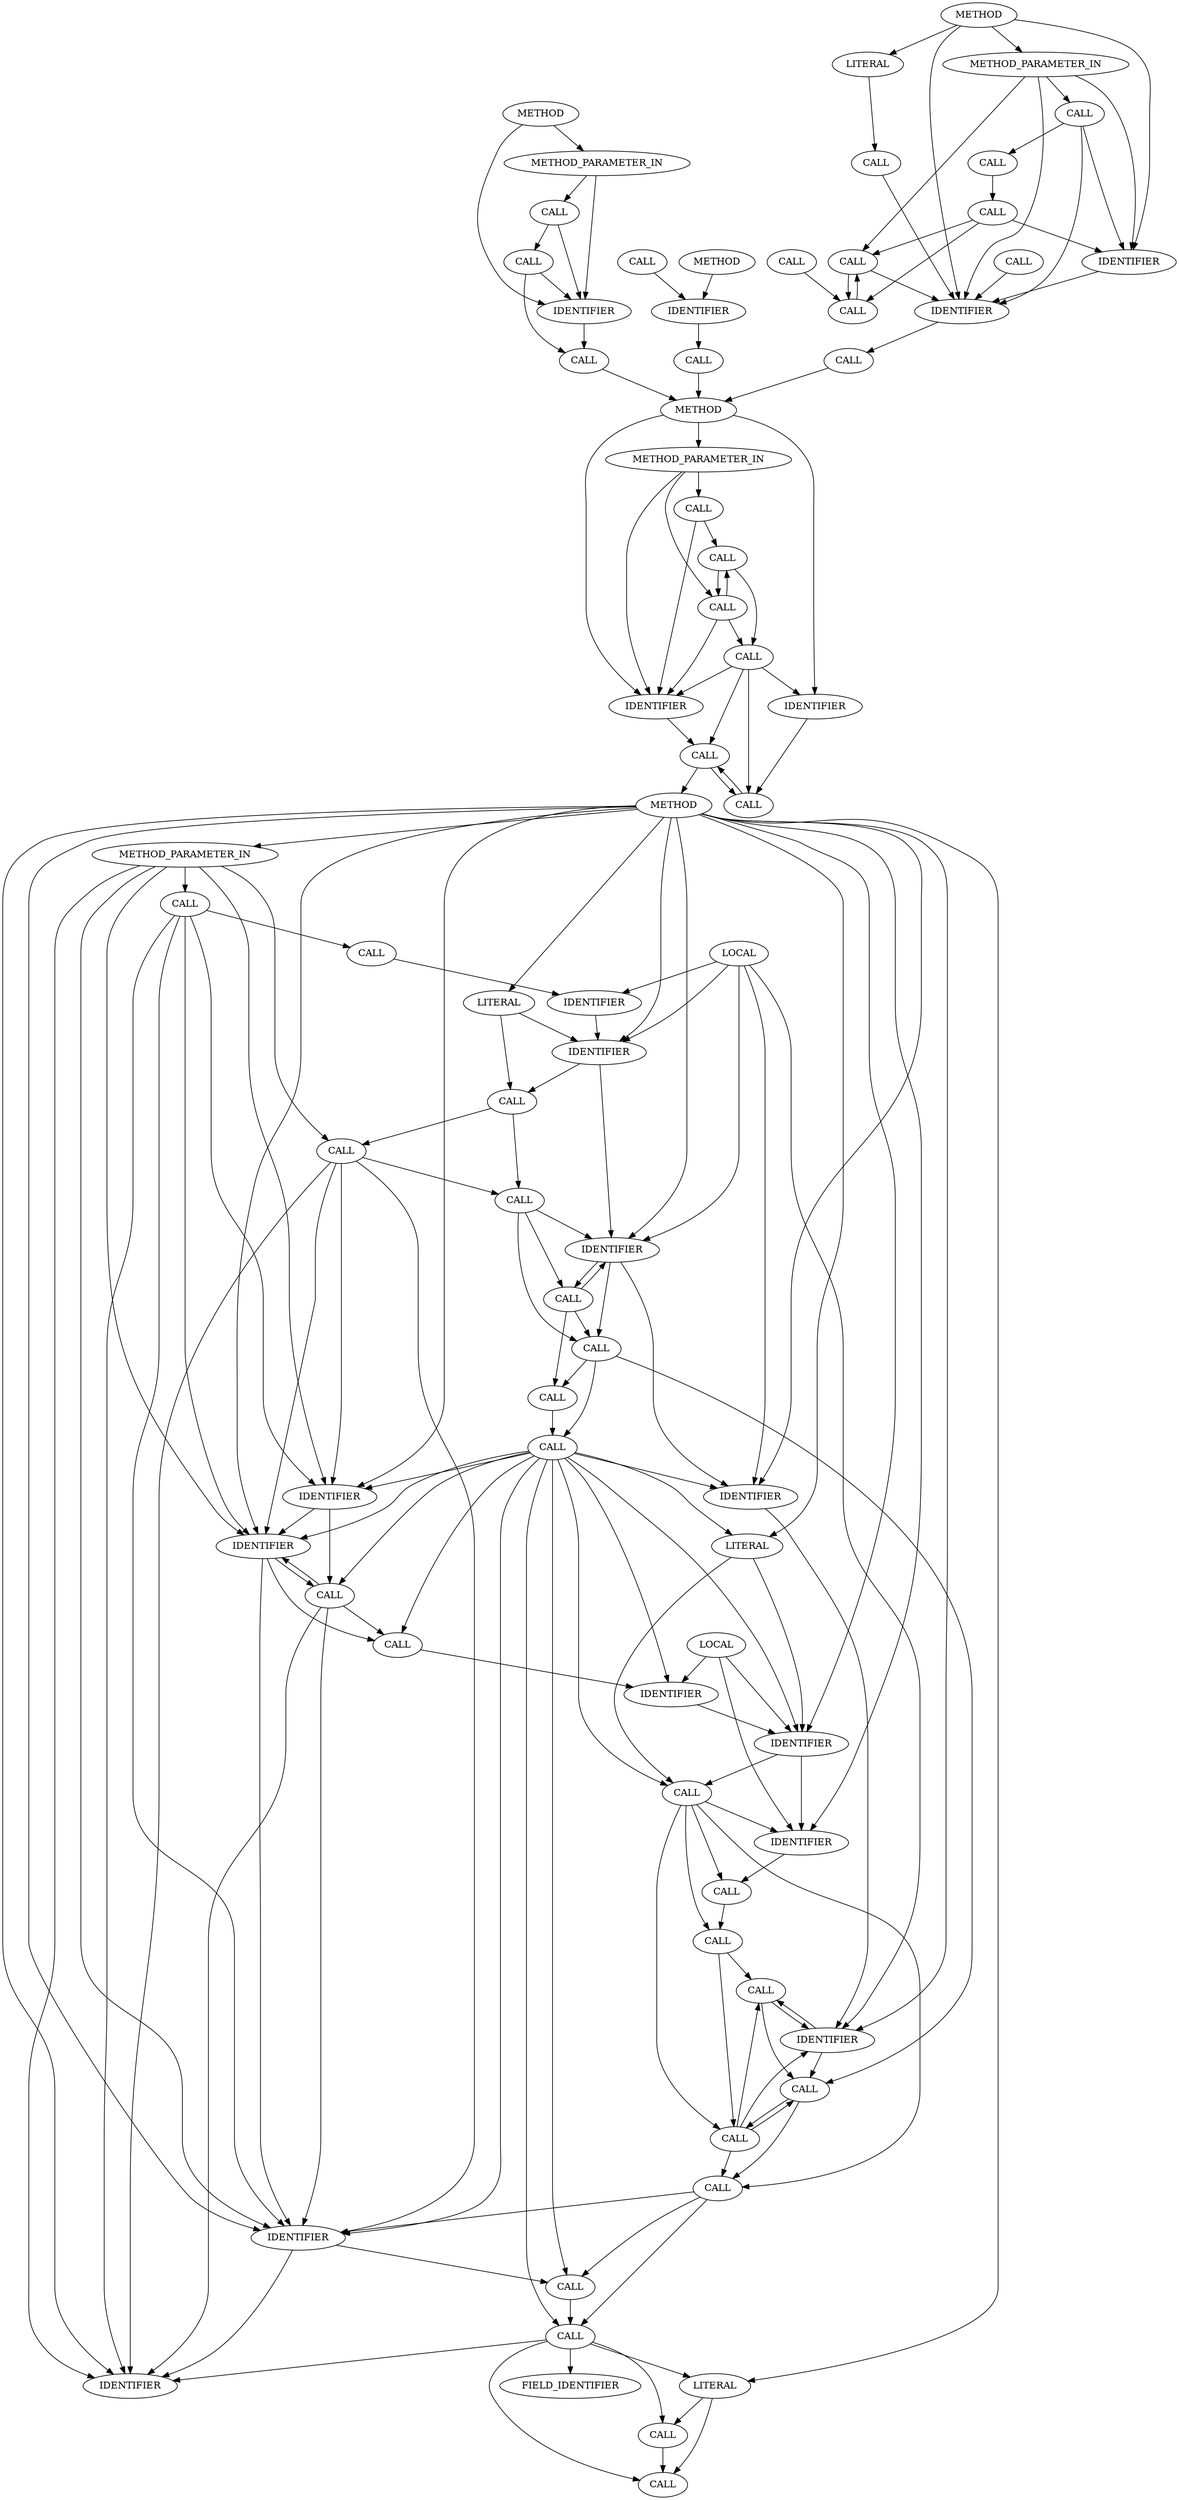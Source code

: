 strict digraph "" {
	node [label="\N"];
	1449	[AST_PARENT_FULL_NAME="file_code_old-0844370f-tls_strp_read_sock-531.c:<global>",
		AST_PARENT_TYPE=TYPE_DECL,
		CODE="static int tls_strp_read_sock(struct tls_strparser *strp)
{
	int sz, inq;

	inq = tcp_inq(strp->sk);
	if (inq < 1)
		return 0;

	\
if (unlikely(strp->copy_mode))
		return tls_strp_read_copyin(strp);

	if (inq < strp->stm.full_len)
		return tls_strp_read_copy(\
strp, true);

	if (!strp->stm.full_len) {
		tls_strp_load_anchor_with_queue(strp, inq);

		sz = tls_rx_msg_size(strp, strp->anchor);
		\
if (sz < 0) {
			tls_strp_abort_strp(strp, sz);
			return sz;
		}

		strp->stm.full_len = sz;

		if (!strp->stm.full_len || inq < \
strp->stm.full_len)
			return tls_strp_read_copy(strp, true);
	}

	if (!tls_strp_check_queue_ok(strp))
		return tls_strp_read_copy(\
strp, false);

	strp->msg_ready = 1;
	tls_rx_msg_ready(strp);

	return 0;
}",
		COLUMN_NUMBER=1,
		COLUMN_NUMBER_END=1,
		FILENAME="file_code_old-0844370f-tls_strp_read_sock-531.c",
		FULL_NAME=tls_strp_read_sock,
		IS_EXTERNAL=false,
		LINE_NUMBER=499,
		LINE_NUMBER_END=535,
		NAME=tls_strp_read_sock,
		ORDER=19,
		SIGNATURE="int tls_strp_read_sock (tls_strparser*)",
		id=1449,
		label=METHOD,
		location=499,
		type=METHOD];
	1450	[CODE="struct tls_strparser *strp",
		COLUMN_NUMBER=31,
		EVALUATION_STRATEGY=BY_VALUE,
		INDEX=1,
		IS_VARIADIC=false,
		LINE_NUMBER=499,
		NAME=strp,
		ORDER=1,
		TYPE_FULL_NAME="tls_strparser*",
		id=1450,
		label=METHOD_PARAMETER_IN,
		location=499,
		type=PARAM];
	1449 -> 1450	[front=1449,
		rear=1450,
		type=REACHING_DEF];
	1462	[ARGUMENT_INDEX=1,
		CODE=inq,
		COLUMN_NUMBER=6,
		LINE_NUMBER=504,
		NAME=inq,
		ORDER=1,
		TYPE_FULL_NAME=int,
		id=1462,
		label=IDENTIFIER,
		location=504,
		type=IDENTIFIER];
	1449 -> 1462	[front=1449,
		rear=1462,
		type=REACHING_DEF];
	1463	[ARGUMENT_INDEX=2,
		CODE=1,
		COLUMN_NUMBER=12,
		LINE_NUMBER=504,
		ORDER=2,
		TYPE_FULL_NAME=int,
		id=1463,
		label=LITERAL,
		location=504,
		type=LITERAL];
	1449 -> 1463	[front=1449,
		rear=1463,
		type=REACHING_DEF];
	1478	[ARGUMENT_INDEX=1,
		CODE=inq,
		COLUMN_NUMBER=6,
		LINE_NUMBER=510,
		NAME=inq,
		ORDER=1,
		TYPE_FULL_NAME=int,
		id=1478,
		label=IDENTIFIER,
		location=510,
		type=IDENTIFIER];
	1449 -> 1478	[front=1449,
		rear=1478,
		type=REACHING_DEF];
	1498	[ARGUMENT_INDEX=1,
		CODE=strp,
		COLUMN_NUMBER=35,
		LINE_NUMBER=514,
		NAME=strp,
		ORDER=1,
		TYPE_FULL_NAME="tls_strparser*",
		id=1498,
		label=IDENTIFIER,
		location=514,
		type=IDENTIFIER];
	1449 -> 1498	[front=1449,
		rear=1498,
		type=REACHING_DEF];
	1499	[ARGUMENT_INDEX=2,
		CODE=inq,
		COLUMN_NUMBER=41,
		LINE_NUMBER=514,
		NAME=inq,
		ORDER=2,
		TYPE_FULL_NAME=int,
		id=1499,
		label=IDENTIFIER,
		location=514,
		type=IDENTIFIER];
	1449 -> 1499	[front=1449,
		rear=1499,
		type=REACHING_DEF];
	1503	[ARGUMENT_INDEX=1,
		CODE=strp,
		COLUMN_NUMBER=24,
		LINE_NUMBER=516,
		NAME=strp,
		ORDER=1,
		TYPE_FULL_NAME="tls_strparser*",
		id=1503,
		label=IDENTIFIER,
		location=516,
		type=IDENTIFIER];
	1449 -> 1503	[front=1449,
		rear=1503,
		type=REACHING_DEF];
	1509	[ARGUMENT_INDEX=1,
		CODE=sz,
		COLUMN_NUMBER=7,
		LINE_NUMBER=517,
		NAME=sz,
		ORDER=1,
		TYPE_FULL_NAME=int,
		id=1509,
		label=IDENTIFIER,
		location=517,
		type=IDENTIFIER];
	1449 -> 1509	[front=1449,
		rear=1509,
		type=REACHING_DEF];
	1510	[ARGUMENT_INDEX=2,
		CODE=0,
		COLUMN_NUMBER=12,
		LINE_NUMBER=517,
		ORDER=2,
		TYPE_FULL_NAME=int,
		id=1510,
		label=LITERAL,
		location=517,
		type=LITERAL];
	1449 -> 1510	[front=1449,
		rear=1510,
		type=REACHING_DEF];
	1523	[ARGUMENT_INDEX=2,
		CODE=sz,
		COLUMN_NUMBER=24,
		LINE_NUMBER=522,
		NAME=sz,
		ORDER=2,
		TYPE_FULL_NAME=int,
		id=1523,
		label=IDENTIFIER,
		location=522,
		type=IDENTIFIER];
	1449 -> 1523	[front=1449,
		rear=1523,
		type=REACHING_DEF];
	1533	[ARGUMENT_INDEX=1,
		CODE=inq,
		COLUMN_NUMBER=30,
		LINE_NUMBER=524,
		NAME=inq,
		ORDER=1,
		TYPE_FULL_NAME=int,
		id=1533,
		label=IDENTIFIER,
		location=524,
		type=IDENTIFIER];
	1449 -> 1533	[front=1449,
		rear=1533,
		type=REACHING_DEF];
	1547	[ARGUMENT_INDEX=1,
		CODE=strp,
		COLUMN_NUMBER=31,
		LINE_NUMBER=528,
		NAME=strp,
		ORDER=1,
		TYPE_FULL_NAME="tls_strparser*",
		id=1547,
		label=IDENTIFIER,
		location=528,
		type=IDENTIFIER];
	1449 -> 1547	[front=1449,
		rear=1547,
		type=REACHING_DEF];
	1557	[ARGUMENT_INDEX=2,
		CODE=1,
		COLUMN_NUMBER=20,
		LINE_NUMBER=531,
		ORDER=2,
		TYPE_FULL_NAME=int,
		id=1557,
		label=LITERAL,
		location=531,
		type=LITERAL];
	1449 -> 1557	[front=1449,
		rear=1557,
		type=REACHING_DEF];
	1555	[ARGUMENT_INDEX=1,
		CODE=strp,
		COLUMN_NUMBER=2,
		LINE_NUMBER=531,
		NAME=strp,
		ORDER=1,
		TYPE_FULL_NAME="tls_strparser*",
		id=1555,
		label=IDENTIFIER,
		location=531,
		type=IDENTIFIER];
	1449 -> 1555	[front=1449,
		rear=1555,
		type=REACHING_DEF];
	1450 -> 1498	[front=1450,
		rear=1498,
		type=REF];
	1450 -> 1503	[front=1450,
		rear=1503,
		type=REF];
	1450 -> 1547	[front=1450,
		rear=1547,
		type=REF];
	1457	[ARGUMENT_INDEX=1,
		CODE="strp->sk",
		COLUMN_NUMBER=16,
		DISPATCH_TYPE=STATIC_DISPATCH,
		LINE_NUMBER=503,
		METHOD_FULL_NAME="<operator>.indirectFieldAccess",
		NAME="<operator>.indirectFieldAccess",
		ORDER=1,
		TYPE_FULL_NAME="<empty>",
		id=1457,
		label=CALL,
		location=503,
		type=OPERATOR];
	1450 -> 1457	[front=1450,
		rear=1457,
		type=REACHING_DEF,
		variable=strp];
	1469	[ARGUMENT_INDEX=1,
		CODE="strp->copy_mode",
		COLUMN_NUMBER=15,
		DISPATCH_TYPE=STATIC_DISPATCH,
		LINE_NUMBER=507,
		METHOD_FULL_NAME="<operator>.indirectFieldAccess",
		NAME="<operator>.indirectFieldAccess",
		ORDER=1,
		TYPE_FULL_NAME="<empty>",
		id=1469,
		label=CALL,
		location=507,
		type=OPERATOR];
	1450 -> 1469	[front=1450,
		rear=1469,
		type=REACHING_DEF,
		variable=strp];
	1450 -> 1555	[front=1450,
		rear=1555,
		type=REF];
	1462 -> 1478	[front=1462,
		rear=1478,
		type=REACHING_DEF,
		variable=inq];
	1461	[ARGUMENT_INDEX=-1,
		CODE="inq < 1",
		COLUMN_NUMBER=6,
		DISPATCH_TYPE=STATIC_DISPATCH,
		LINE_NUMBER=504,
		METHOD_FULL_NAME="<operator>.lessThan",
		NAME="<operator>.lessThan",
		ORDER=1,
		TYPE_FULL_NAME="<empty>",
		id=1461,
		label=CALL,
		location=504,
		type=OPERATOR];
	1462 -> 1461	[front=1462,
		rear=1461,
		type=REACHING_DEF,
		variable=inq];
	1463 -> 1462	[front=1463,
		rear=1462,
		type=REACHING_DEF,
		variable=1];
	1463 -> 1461	[front=1463,
		rear=1461,
		type=REACHING_DEF,
		variable=1];
	1478 -> 1499	[front=1478,
		rear=1499,
		type=REACHING_DEF,
		variable=inq];
	1477	[ARGUMENT_INDEX=-1,
		CODE="inq < strp->stm.full_len",
		COLUMN_NUMBER=6,
		DISPATCH_TYPE=STATIC_DISPATCH,
		LINE_NUMBER=510,
		METHOD_FULL_NAME="<operator>.lessThan",
		NAME="<operator>.lessThan",
		ORDER=1,
		TYPE_FULL_NAME="<empty>",
		id=1477,
		label=CALL,
		location=510,
		type=OPERATOR];
	1478 -> 1477	[front=1478,
		rear=1477,
		type=REACHING_DEF,
		variable=inq];
	1479	[ARGUMENT_INDEX=2,
		CODE="strp->stm.full_len",
		COLUMN_NUMBER=12,
		DISPATCH_TYPE=STATIC_DISPATCH,
		LINE_NUMBER=510,
		METHOD_FULL_NAME="<operator>.fieldAccess",
		NAME="<operator>.fieldAccess",
		ORDER=2,
		TYPE_FULL_NAME="<empty>",
		id=1479,
		label=CALL,
		location=510,
		type=OPERATOR];
	1478 -> 1479	[front=1478,
		rear=1479,
		type=REACHING_DEF,
		variable=inq];
	1498 -> 1503	[front=1498,
		rear=1503,
		type=REACHING_DEF,
		variable=strp];
	1504	[ARGUMENT_INDEX=2,
		CODE="strp->anchor",
		COLUMN_NUMBER=30,
		DISPATCH_TYPE=STATIC_DISPATCH,
		LINE_NUMBER=516,
		METHOD_FULL_NAME="<operator>.indirectFieldAccess",
		NAME="<operator>.indirectFieldAccess",
		ORDER=2,
		TYPE_FULL_NAME="<empty>",
		id=1504,
		label=CALL,
		location=516,
		type=OPERATOR];
	1498 -> 1504	[front=1498,
		rear=1504,
		type=REACHING_DEF,
		variable=strp];
	1499 -> 1533	[front=1499,
		rear=1533,
		type=REACHING_DEF,
		variable=inq];
	1503 -> 1547	[front=1503,
		rear=1547,
		type=REACHING_DEF,
		variable=strp];
	1502	[ARGUMENT_INDEX=2,
		CODE="tls_rx_msg_size(strp, strp->anchor)",
		COLUMN_NUMBER=8,
		DISPATCH_TYPE=STATIC_DISPATCH,
		LINE_NUMBER=516,
		METHOD_FULL_NAME=tls_rx_msg_size,
		NAME=tls_rx_msg_size,
		ORDER=2,
		TYPE_FULL_NAME="<empty>",
		id=1502,
		label=CALL,
		location=516,
		type=CALLEE];
	1503 -> 1502	[front=1503,
		rear=1502,
		type=REACHING_DEF,
		variable=strp];
	1503 -> 1504	[front=1503,
		rear=1504,
		type=REACHING_DEF,
		variable=strp];
	1509 -> 1523	[front=1509,
		rear=1523,
		type=REACHING_DEF,
		variable=sz];
	1508	[ARGUMENT_INDEX=-1,
		CODE="sz < 0",
		COLUMN_NUMBER=7,
		DISPATCH_TYPE=STATIC_DISPATCH,
		LINE_NUMBER=517,
		METHOD_FULL_NAME="<operator>.lessThan",
		NAME="<operator>.lessThan",
		ORDER=1,
		TYPE_FULL_NAME="<empty>",
		id=1508,
		label=CALL,
		location=517,
		type=OPERATOR];
	1509 -> 1508	[front=1509,
		rear=1508,
		type=REACHING_DEF,
		variable=sz];
	1510 -> 1509	[front=1510,
		rear=1509,
		type=REACHING_DEF,
		variable=0];
	1510 -> 1508	[front=1510,
		rear=1508,
		type=REACHING_DEF,
		variable=0];
	1518	[ARGUMENT_INDEX=1,
		CODE="strp->stm.full_len",
		COLUMN_NUMBER=3,
		DISPATCH_TYPE=STATIC_DISPATCH,
		LINE_NUMBER=522,
		METHOD_FULL_NAME="<operator>.fieldAccess",
		NAME="<operator>.fieldAccess",
		ORDER=1,
		TYPE_FULL_NAME="<empty>",
		id=1518,
		label=CALL,
		location=522,
		type=OPERATOR];
	1523 -> 1518	[front=1523,
		rear=1518,
		type=REACHING_DEF,
		variable=sz];
	1532	[ARGUMENT_INDEX=2,
		CODE="inq < strp->stm.full_len",
		COLUMN_NUMBER=30,
		DISPATCH_TYPE=STATIC_DISPATCH,
		LINE_NUMBER=524,
		METHOD_FULL_NAME="<operator>.lessThan",
		NAME="<operator>.lessThan",
		ORDER=2,
		TYPE_FULL_NAME="<empty>",
		id=1532,
		label=CALL,
		location=524,
		type=OPERATOR];
	1533 -> 1532	[front=1533,
		rear=1532,
		type=REACHING_DEF,
		variable=inq];
	1534	[ARGUMENT_INDEX=2,
		CODE="strp->stm.full_len",
		COLUMN_NUMBER=36,
		DISPATCH_TYPE=STATIC_DISPATCH,
		LINE_NUMBER=524,
		METHOD_FULL_NAME="<operator>.fieldAccess",
		NAME="<operator>.fieldAccess",
		ORDER=2,
		TYPE_FULL_NAME="<empty>",
		id=1534,
		label=CALL,
		location=524,
		type=OPERATOR];
	1533 -> 1534	[front=1533,
		rear=1534,
		type=REACHING_DEF,
		variable=inq];
	1546	[ARGUMENT_INDEX=1,
		CODE="tls_strp_check_queue_ok(strp)",
		COLUMN_NUMBER=7,
		DISPATCH_TYPE=STATIC_DISPATCH,
		LINE_NUMBER=528,
		METHOD_FULL_NAME=tls_strp_check_queue_ok,
		NAME=tls_strp_check_queue_ok,
		ORDER=1,
		TYPE_FULL_NAME="<empty>",
		id=1546,
		label=CALL,
		location=528,
		type=CALLEE];
	1547 -> 1546	[front=1547,
		rear=1546,
		type=REACHING_DEF,
		variable=strp];
	1547 -> 1555	[front=1547,
		rear=1555,
		type=REACHING_DEF,
		variable=strp];
	1553	[ARGUMENT_INDEX=-1,
		CODE="strp->msg_ready = 1",
		COLUMN_NUMBER=2,
		DISPATCH_TYPE=STATIC_DISPATCH,
		LINE_NUMBER=531,
		METHOD_FULL_NAME="<operator>.assignment",
		NAME="<operator>.assignment",
		ORDER=9,
		TYPE_FULL_NAME="<empty>",
		id=1553,
		label=CALL,
		location=531,
		type=OPERATOR];
	1557 -> 1553	[front=1557,
		rear=1553,
		type=REACHING_DEF,
		variable=1];
	1554	[ARGUMENT_INDEX=1,
		CODE="strp->msg_ready",
		COLUMN_NUMBER=2,
		DISPATCH_TYPE=STATIC_DISPATCH,
		LINE_NUMBER=531,
		METHOD_FULL_NAME="<operator>.indirectFieldAccess",
		NAME="<operator>.indirectFieldAccess",
		ORDER=1,
		TYPE_FULL_NAME="<empty>",
		id=1554,
		label=CALL,
		location=531,
		type=OPERATOR];
	1557 -> 1554	[front=1557,
		rear=1554,
		type=REACHING_DEF,
		variable=1];
	1457 -> 1498	[front=1457,
		rear=1498,
		type=REACHING_DEF,
		variable="strp->sk"];
	1457 -> 1503	[front=1457,
		rear=1503,
		type=REACHING_DEF,
		variable="strp->sk"];
	1457 -> 1547	[front=1457,
		rear=1547,
		type=REACHING_DEF,
		variable="strp->sk"];
	1456	[ARGUMENT_INDEX=2,
		CODE="tcp_inq(strp->sk)",
		COLUMN_NUMBER=8,
		DISPATCH_TYPE=STATIC_DISPATCH,
		LINE_NUMBER=503,
		METHOD_FULL_NAME=tcp_inq,
		NAME=tcp_inq,
		ORDER=2,
		TYPE_FULL_NAME="<empty>",
		id=1456,
		label=CALL,
		location=503,
		type=CALLEE];
	1457 -> 1456	[front=1457,
		rear=1456,
		type=REACHING_DEF,
		variable="strp->sk"];
	1457 -> 1555	[front=1457,
		rear=1555,
		type=REACHING_DEF,
		variable="strp->sk"];
	1469 -> 1498	[front=1469,
		rear=1498,
		type=REACHING_DEF,
		variable="strp->copy_mode"];
	1469 -> 1503	[front=1469,
		rear=1503,
		type=REACHING_DEF,
		variable="strp->copy_mode"];
	1469 -> 1547	[front=1469,
		rear=1547,
		type=REACHING_DEF,
		variable="strp->copy_mode"];
	1468	[ARGUMENT_INDEX=-1,
		CODE="unlikely(strp->copy_mode)",
		COLUMN_NUMBER=6,
		DISPATCH_TYPE=STATIC_DISPATCH,
		LINE_NUMBER=507,
		METHOD_FULL_NAME=unlikely,
		NAME=unlikely,
		ORDER=1,
		TYPE_FULL_NAME="<empty>",
		id=1468,
		label=CALL,
		location=507,
		type=CALLEE];
	1469 -> 1468	[front=1469,
		rear=1468,
		type=REACHING_DEF,
		variable="strp->copy_mode"];
	1469 -> 1555	[front=1469,
		rear=1555,
		type=REACHING_DEF,
		variable="strp->copy_mode"];
	1453	[CODE="int inq",
		COLUMN_NUMBER=10,
		LINE_NUMBER=501,
		NAME=inq,
		ORDER=2,
		TYPE_FULL_NAME=int,
		id=1453,
		label=LOCAL,
		location=501,
		type=LOCAL];
	1453 -> 1462	[front=1453,
		rear=1462,
		type=REF];
	1453 -> 1478	[front=1453,
		rear=1478,
		type=REF];
	1453 -> 1499	[front=1453,
		rear=1499,
		type=REF];
	1453 -> 1533	[front=1453,
		rear=1533,
		type=REF];
	1455	[ARGUMENT_INDEX=1,
		CODE=inq,
		COLUMN_NUMBER=2,
		LINE_NUMBER=503,
		NAME=inq,
		ORDER=1,
		TYPE_FULL_NAME=int,
		id=1455,
		label=IDENTIFIER,
		location=503,
		type=IDENTIFIER];
	1453 -> 1455	[front=1453,
		rear=1455,
		type=REF];
	1455 -> 1462	[front=1455,
		rear=1462,
		type=REACHING_DEF,
		variable=inq];
	1456 -> 1455	[front=1456,
		rear=1455,
		type=REACHING_DEF,
		variable="tcp_inq(strp->sk)"];
	1461 -> 1469	[front=1461,
		rear=1469,
		type=CDG];
	1461 -> 1468	[front=1461,
		rear=1468,
		type=CDG];
	1468 -> 1478	[front=1468,
		rear=1478,
		type=CDG];
	1468 -> 1477	[front=1468,
		rear=1477,
		type=CDG];
	1468 -> 1479	[front=1468,
		rear=1479,
		type=CDG];
	1490	[ARGUMENT_INDEX=-1,
		CODE="!strp->stm.full_len",
		COLUMN_NUMBER=6,
		DISPATCH_TYPE=STATIC_DISPATCH,
		LINE_NUMBER=513,
		METHOD_FULL_NAME="<operator>.logicalNot",
		NAME="<operator>.logicalNot",
		ORDER=1,
		TYPE_FULL_NAME="<empty>",
		id=1490,
		label=CALL,
		location=513,
		type=OPERATOR];
	1477 -> 1490	[front=1477,
		rear=1490,
		type=CDG];
	1491	[ARGUMENT_INDEX=1,
		CODE="strp->stm.full_len",
		COLUMN_NUMBER=7,
		DISPATCH_TYPE=STATIC_DISPATCH,
		LINE_NUMBER=513,
		METHOD_FULL_NAME="<operator>.fieldAccess",
		NAME="<operator>.fieldAccess",
		ORDER=1,
		TYPE_FULL_NAME="<empty>",
		id=1491,
		label=CALL,
		location=513,
		type=OPERATOR];
	1477 -> 1491	[front=1477,
		rear=1491,
		type=CDG];
	1477 -> 1532	[front=1477,
		rear=1532,
		type=REACHING_DEF,
		variable="inq < strp->stm.full_len"];
	1479 -> 1478	[front=1479,
		rear=1478,
		type=REACHING_DEF,
		variable="strp->stm.full_len"];
	1479 -> 1477	[front=1479,
		rear=1477,
		type=REACHING_DEF,
		variable="strp->stm.full_len"];
	1479 -> 1491	[front=1479,
		rear=1491,
		type=REACHING_DEF,
		variable="strp->stm.full_len"];
	1490 -> 1498	[front=1490,
		rear=1498,
		type=CDG];
	1490 -> 1499	[front=1490,
		rear=1499,
		type=CDG];
	1490 -> 1503	[front=1490,
		rear=1503,
		type=CDG];
	1490 -> 1509	[front=1490,
		rear=1509,
		type=CDG];
	1490 -> 1510	[front=1490,
		rear=1510,
		type=CDG];
	1490 -> 1547	[front=1490,
		rear=1547,
		type=CDG];
	1501	[ARGUMENT_INDEX=1,
		CODE=sz,
		COLUMN_NUMBER=3,
		LINE_NUMBER=516,
		NAME=sz,
		ORDER=1,
		TYPE_FULL_NAME=int,
		id=1501,
		label=IDENTIFIER,
		location=516,
		type=IDENTIFIER];
	1490 -> 1501	[front=1490,
		rear=1501,
		type=CDG];
	1490 -> 1502	[front=1490,
		rear=1502,
		type=CDG];
	1490 -> 1504	[front=1490,
		rear=1504,
		type=CDG];
	1490 -> 1508	[front=1490,
		rear=1508,
		type=CDG];
	1545	[ARGUMENT_INDEX=-1,
		CODE="!tls_strp_check_queue_ok(strp)",
		COLUMN_NUMBER=6,
		DISPATCH_TYPE=STATIC_DISPATCH,
		LINE_NUMBER=528,
		METHOD_FULL_NAME="<operator>.logicalNot",
		NAME="<operator>.logicalNot",
		ORDER=1,
		TYPE_FULL_NAME="<empty>",
		id=1545,
		label=CALL,
		location=528,
		type=OPERATOR];
	1490 -> 1545	[front=1490,
		rear=1545,
		type=CDG];
	1490 -> 1546	[front=1490,
		rear=1546,
		type=CDG];
	1491 -> 1490	[front=1491,
		rear=1490,
		type=REACHING_DEF,
		variable="strp->stm.full_len"];
	1525	[ARGUMENT_INDEX=-1,
		CODE="!strp->stm.full_len || inq < strp->stm.full_len",
		COLUMN_NUMBER=7,
		DISPATCH_TYPE=STATIC_DISPATCH,
		LINE_NUMBER=524,
		METHOD_FULL_NAME="<operator>.logicalOr",
		NAME="<operator>.logicalOr",
		ORDER=1,
		TYPE_FULL_NAME="<empty>",
		id=1525,
		label=CALL,
		location=524,
		type=OPERATOR];
	1532 -> 1525	[front=1532,
		rear=1525,
		type=REACHING_DEF,
		variable="inq < strp->stm.full_len"];
	1526	[ARGUMENT_INDEX=1,
		CODE="!strp->stm.full_len",
		COLUMN_NUMBER=7,
		DISPATCH_TYPE=STATIC_DISPATCH,
		LINE_NUMBER=524,
		METHOD_FULL_NAME="<operator>.logicalNot",
		NAME="<operator>.logicalNot",
		ORDER=1,
		TYPE_FULL_NAME="<empty>",
		id=1526,
		label=CALL,
		location=524,
		type=OPERATOR];
	1532 -> 1526	[front=1532,
		rear=1526,
		type=REACHING_DEF,
		variable="inq < strp->stm.full_len"];
	1501 -> 1509	[front=1501,
		rear=1509,
		type=REACHING_DEF,
		variable=sz];
	1502 -> 1501	[front=1502,
		rear=1501,
		type=REACHING_DEF,
		variable="tls_rx_msg_size(strp, strp->anchor)"];
	1504 -> 1503	[front=1504,
		rear=1503,
		type=REACHING_DEF,
		variable="strp->anchor"];
	1504 -> 1547	[front=1504,
		rear=1547,
		type=REACHING_DEF,
		variable="strp->anchor"];
	1504 -> 1502	[front=1504,
		rear=1502,
		type=REACHING_DEF,
		variable="strp->anchor"];
	1504 -> 1555	[front=1504,
		rear=1555,
		type=REACHING_DEF,
		variable="strp->anchor"];
	1508 -> 1523	[front=1508,
		rear=1523,
		type=CDG];
	1508 -> 1518	[front=1508,
		rear=1518,
		type=CDG];
	1508 -> 1525	[front=1508,
		rear=1525,
		type=CDG];
	1508 -> 1526	[front=1508,
		rear=1526,
		type=CDG];
	1527	[ARGUMENT_INDEX=1,
		CODE="strp->stm.full_len",
		COLUMN_NUMBER=8,
		DISPATCH_TYPE=STATIC_DISPATCH,
		LINE_NUMBER=524,
		METHOD_FULL_NAME="<operator>.fieldAccess",
		NAME="<operator>.fieldAccess",
		ORDER=1,
		TYPE_FULL_NAME="<empty>",
		id=1527,
		label=CALL,
		location=524,
		type=OPERATOR];
	1508 -> 1527	[front=1508,
		rear=1527,
		type=CDG];
	1545 -> 1557	[front=1545,
		rear=1557,
		type=CDG];
	1545 -> 1553	[front=1545,
		rear=1553,
		type=CDG];
	1545 -> 1554	[front=1545,
		rear=1554,
		type=CDG];
	1545 -> 1555	[front=1545,
		rear=1555,
		type=CDG];
	1556	[ARGUMENT_INDEX=2,
		CANONICAL_NAME=msg_ready,
		CODE=msg_ready,
		COLUMN_NUMBER=2,
		LINE_NUMBER=531,
		ORDER=2,
		id=1556,
		label=FIELD_IDENTIFIER,
		location=531,
		type=FIELD_IDENTIFIER];
	1545 -> 1556	[front=1545,
		rear=1556,
		type=CDG];
	1546 -> 1545	[front=1546,
		rear=1545,
		type=REACHING_DEF,
		variable="tls_strp_check_queue_ok(strp)"];
	1452	[CODE="int sz",
		COLUMN_NUMBER=6,
		LINE_NUMBER=501,
		NAME=sz,
		ORDER=1,
		TYPE_FULL_NAME=int,
		id=1452,
		label=LOCAL,
		location=501,
		type=LOCAL];
	1452 -> 1509	[front=1452,
		rear=1509,
		type=REF];
	1452 -> 1523	[front=1452,
		rear=1523,
		type=REF];
	1452 -> 1501	[front=1452,
		rear=1501,
		type=REF];
	1518 -> 1527	[front=1518,
		rear=1527,
		type=REACHING_DEF,
		variable="strp->stm.full_len"];
	1525 -> 1547	[front=1525,
		rear=1547,
		type=CDG];
	1525 -> 1545	[front=1525,
		rear=1545,
		type=CDG];
	1525 -> 1546	[front=1525,
		rear=1546,
		type=CDG];
	1526 -> 1533	[front=1526,
		rear=1533,
		type=CDG];
	1526 -> 1532	[front=1526,
		rear=1532,
		type=REACHING_DEF,
		variable="!strp->stm.full_len"];
	1526 -> 1525	[front=1526,
		rear=1525,
		type=REACHING_DEF,
		variable="!strp->stm.full_len"];
	1526 -> 1534	[front=1526,
		rear=1534,
		type=CDG];
	1527 -> 1526	[front=1527,
		rear=1526,
		type=REACHING_DEF,
		variable="strp->stm.full_len"];
	1527 -> 1534	[front=1527,
		rear=1534,
		type=REACHING_DEF,
		variable="strp->stm.full_len"];
	1534 -> 1533	[front=1534,
		rear=1533,
		type=REACHING_DEF,
		variable="strp->stm.full_len"];
	1534 -> 1532	[front=1534,
		rear=1532,
		type=REACHING_DEF,
		variable="strp->stm.full_len"];
	1554 -> 1553	[front=1554,
		rear=1553,
		type=REACHING_DEF,
		variable="strp->msg_ready"];
	1564	[AST_PARENT_FULL_NAME="file_code_old-0844370f-tls_strp_read_sock-531.c:<global>",
		AST_PARENT_TYPE=TYPE_DECL,
		CODE="void tls_strp_check_rcv(struct tls_strparser *strp)
{
	if (unlikely(strp->stopped) || strp->msg_ready)
		return;

	if (tls_strp_\
read_sock(strp) == -ENOMEM)
		queue_work(tls_strp_wq, &strp->work);
}",
		COLUMN_NUMBER=1,
		COLUMN_NUMBER_END=1,
		FILENAME="file_code_old-0844370f-tls_strp_read_sock-531.c",
		FULL_NAME=tls_strp_check_rcv,
		IS_EXTERNAL=false,
		LINE_NUMBER=537,
		LINE_NUMBER_END=544,
		NAME=tls_strp_check_rcv,
		ORDER=20,
		SIGNATURE="void tls_strp_check_rcv (tls_strparser*)",
		id=1564,
		label=METHOD,
		location=537,
		type=METHOD];
	1565	[CODE="struct tls_strparser *strp",
		COLUMN_NUMBER=25,
		EVALUATION_STRATEGY=BY_VALUE,
		INDEX=1,
		IS_VARIADIC=false,
		LINE_NUMBER=537,
		NAME=strp,
		ORDER=1,
		TYPE_FULL_NAME="tls_strparser*",
		id=1565,
		label=METHOD_PARAMETER_IN,
		location=537,
		type=PARAM];
	1564 -> 1565	[front=1564,
		rear=1565,
		type=REACHING_DEF];
	1581	[ARGUMENT_INDEX=1,
		CODE=strp,
		COLUMN_NUMBER=25,
		LINE_NUMBER=542,
		NAME=strp,
		ORDER=1,
		TYPE_FULL_NAME="tls_strparser*",
		id=1581,
		label=IDENTIFIER,
		location=542,
		type=IDENTIFIER];
	1564 -> 1581	[front=1564,
		rear=1581,
		type=REACHING_DEF];
	1583	[ARGUMENT_INDEX=1,
		CODE=ENOMEM,
		COLUMN_NUMBER=35,
		LINE_NUMBER=542,
		NAME=ENOMEM,
		ORDER=1,
		TYPE_FULL_NAME=ANY,
		id=1583,
		label=IDENTIFIER,
		location=542,
		type=IDENTIFIER];
	1564 -> 1583	[front=1564,
		rear=1583,
		type=REACHING_DEF];
	1565 -> 1581	[front=1565,
		rear=1581,
		type=REF];
	1570	[ARGUMENT_INDEX=1,
		CODE="strp->stopped",
		COLUMN_NUMBER=15,
		DISPATCH_TYPE=STATIC_DISPATCH,
		LINE_NUMBER=539,
		METHOD_FULL_NAME="<operator>.indirectFieldAccess",
		NAME="<operator>.indirectFieldAccess",
		ORDER=1,
		TYPE_FULL_NAME="<empty>",
		id=1570,
		label=CALL,
		location=539,
		type=OPERATOR];
	1565 -> 1570	[front=1565,
		rear=1570,
		type=REACHING_DEF,
		variable=strp];
	1573	[ARGUMENT_INDEX=2,
		CODE="strp->msg_ready",
		COLUMN_NUMBER=33,
		DISPATCH_TYPE=STATIC_DISPATCH,
		LINE_NUMBER=539,
		METHOD_FULL_NAME="<operator>.indirectFieldAccess",
		NAME="<operator>.indirectFieldAccess",
		ORDER=2,
		TYPE_FULL_NAME="<empty>",
		id=1573,
		label=CALL,
		location=539,
		type=OPERATOR];
	1565 -> 1573	[front=1565,
		rear=1573,
		type=REACHING_DEF,
		variable=strp];
	1580	[ARGUMENT_INDEX=1,
		CODE="tls_strp_read_sock(strp)",
		COLUMN_NUMBER=6,
		DISPATCH_TYPE=STATIC_DISPATCH,
		LINE_NUMBER=542,
		METHOD_FULL_NAME=tls_strp_read_sock,
		NAME=tls_strp_read_sock,
		ORDER=1,
		TYPE_FULL_NAME="<empty>",
		id=1580,
		label=CALL,
		location=542,
		type=CALLEE];
	1581 -> 1580	[front=1581,
		rear=1580,
		type=REACHING_DEF,
		variable=strp];
	1582	[ARGUMENT_INDEX=2,
		CODE="-ENOMEM",
		COLUMN_NUMBER=34,
		DISPATCH_TYPE=STATIC_DISPATCH,
		LINE_NUMBER=542,
		METHOD_FULL_NAME="<operator>.minus",
		NAME="<operator>.minus",
		ORDER=2,
		TYPE_FULL_NAME="<empty>",
		id=1582,
		label=CALL,
		location=542,
		type=OPERATOR];
	1583 -> 1582	[front=1583,
		rear=1582,
		type=REACHING_DEF,
		variable=ENOMEM];
	1570 -> 1581	[front=1570,
		rear=1581,
		type=REACHING_DEF,
		variable="strp->stopped"];
	1569	[ARGUMENT_INDEX=1,
		CODE="unlikely(strp->stopped)",
		COLUMN_NUMBER=6,
		DISPATCH_TYPE=STATIC_DISPATCH,
		LINE_NUMBER=539,
		METHOD_FULL_NAME=unlikely,
		NAME=unlikely,
		ORDER=1,
		TYPE_FULL_NAME="<empty>",
		id=1569,
		label=CALL,
		location=539,
		type=CALLEE];
	1570 -> 1569	[front=1570,
		rear=1569,
		type=REACHING_DEF,
		variable="strp->stopped"];
	1573 -> 1581	[front=1573,
		rear=1581,
		type=REACHING_DEF,
		variable="strp->msg_ready"];
	1568	[ARGUMENT_INDEX=-1,
		CODE="unlikely(strp->stopped) || strp->msg_ready",
		COLUMN_NUMBER=6,
		DISPATCH_TYPE=STATIC_DISPATCH,
		LINE_NUMBER=539,
		METHOD_FULL_NAME="<operator>.logicalOr",
		NAME="<operator>.logicalOr",
		ORDER=1,
		TYPE_FULL_NAME="<empty>",
		id=1568,
		label=CALL,
		location=539,
		type=OPERATOR];
	1573 -> 1568	[front=1573,
		rear=1568,
		type=REACHING_DEF,
		variable="strp->msg_ready"];
	1573 -> 1569	[front=1573,
		rear=1569,
		type=REACHING_DEF,
		variable="strp->msg_ready"];
	1568 -> 1581	[front=1568,
		rear=1581,
		type=CDG];
	1568 -> 1583	[front=1568,
		rear=1583,
		type=CDG];
	1568 -> 1580	[front=1568,
		rear=1580,
		type=CDG];
	1568 -> 1582	[front=1568,
		rear=1582,
		type=CDG];
	1580 -> 1449	[front=1580,
		rear=1449,
		type=CALL];
	1580 -> 1582	[front=1580,
		rear=1582,
		type=REACHING_DEF,
		variable="tls_strp_read_sock(strp)"];
	1582 -> 1580	[front=1582,
		rear=1580,
		type=REACHING_DEF,
		variable="-ENOMEM"];
	1569 -> 1573	[front=1569,
		rear=1573,
		type=REACHING_DEF,
		variable="unlikely(strp->stopped)"];
	1569 -> 1568	[front=1569,
		rear=1568,
		type=REACHING_DEF,
		variable="unlikely(strp->stopped)"];
	1593	[AST_PARENT_FULL_NAME="file_code_old-0844370f-tls_strp_read_sock-531.c:<global>",
		AST_PARENT_TYPE=TYPE_DECL,
		CODE="void tls_strp_data_ready(struct tls_strparser *strp)
{
	/* This check is needed to synchronize with do_tls_strp_work.
	 * do_tls_\
strp_work acquires a process lock (lock_sock) whereas
	 * the lock held here is bh_lock_sock. The two locks can be
	 * held by different \
threads at the same time, but bh_lock_sock
	 * allows a thread in BH context to safely check if the process
	 * lock is held. In \
this case, if the lock is held, queue work.
	 */
	if (sock_owned_by_user_nocheck(strp->sk)) {
		queue_work(tls_strp_wq, &strp->work);
		\
return;
	}

	tls_strp_check_rcv(strp);
}",
		COLUMN_NUMBER=1,
		COLUMN_NUMBER_END=1,
		FILENAME="file_code_old-0844370f-tls_strp_read_sock-531.c",
		FULL_NAME=tls_strp_data_ready,
		IS_EXTERNAL=false,
		LINE_NUMBER=547,
		LINE_NUMBER_END=562,
		NAME=tls_strp_data_ready,
		ORDER=21,
		SIGNATURE="void tls_strp_data_ready (tls_strparser*)",
		id=1593,
		label=METHOD,
		location=547,
		type=METHOD];
	1594	[CODE="struct tls_strparser *strp",
		COLUMN_NUMBER=26,
		EVALUATION_STRATEGY=BY_VALUE,
		INDEX=1,
		IS_VARIADIC=false,
		LINE_NUMBER=547,
		NAME=strp,
		ORDER=1,
		TYPE_FULL_NAME="tls_strparser*",
		id=1594,
		label=METHOD_PARAMETER_IN,
		location=547,
		type=PARAM];
	1593 -> 1594	[front=1593,
		rear=1594,
		type=REACHING_DEF];
	1610	[ARGUMENT_INDEX=1,
		CODE=strp,
		COLUMN_NUMBER=21,
		LINE_NUMBER=561,
		NAME=strp,
		ORDER=1,
		TYPE_FULL_NAME="tls_strparser*",
		id=1610,
		label=IDENTIFIER,
		location=561,
		type=IDENTIFIER];
	1593 -> 1610	[front=1593,
		rear=1610,
		type=REACHING_DEF];
	1594 -> 1610	[front=1594,
		rear=1610,
		type=REF];
	1598	[ARGUMENT_INDEX=1,
		CODE="strp->sk",
		COLUMN_NUMBER=33,
		DISPATCH_TYPE=STATIC_DISPATCH,
		LINE_NUMBER=556,
		METHOD_FULL_NAME="<operator>.indirectFieldAccess",
		NAME="<operator>.indirectFieldAccess",
		ORDER=1,
		TYPE_FULL_NAME="<empty>",
		id=1598,
		label=CALL,
		location=556,
		type=OPERATOR];
	1594 -> 1598	[front=1594,
		rear=1598,
		type=REACHING_DEF,
		variable=strp];
	1609	[ARGUMENT_INDEX=-1,
		CODE="tls_strp_check_rcv(strp)",
		COLUMN_NUMBER=2,
		DISPATCH_TYPE=STATIC_DISPATCH,
		LINE_NUMBER=561,
		METHOD_FULL_NAME=tls_strp_check_rcv,
		NAME=tls_strp_check_rcv,
		ORDER=2,
		TYPE_FULL_NAME="<empty>",
		id=1609,
		label=CALL,
		location=561,
		type=CALLEE];
	1610 -> 1609	[front=1610,
		rear=1609,
		type=REACHING_DEF,
		variable=strp];
	1598 -> 1610	[front=1598,
		rear=1610,
		type=REACHING_DEF,
		variable="strp->sk"];
	1597	[ARGUMENT_INDEX=-1,
		CODE="sock_owned_by_user_nocheck(strp->sk)",
		COLUMN_NUMBER=6,
		DISPATCH_TYPE=STATIC_DISPATCH,
		LINE_NUMBER=556,
		METHOD_FULL_NAME=sock_owned_by_user_nocheck,
		NAME=sock_owned_by_user_nocheck,
		ORDER=1,
		TYPE_FULL_NAME="<empty>",
		id=1597,
		label=CALL,
		location=556,
		type=CALLEE];
	1598 -> 1597	[front=1598,
		rear=1597,
		type=REACHING_DEF,
		variable="strp->sk"];
	1597 -> 1610	[front=1597,
		rear=1610,
		type=CDG];
	1597 -> 1609	[front=1597,
		rear=1609,
		type=CDG];
	1609 -> 1564	[front=1609,
		rear=1564,
		type=CALL];
	1613	[AST_PARENT_FULL_NAME="file_code_old-0844370f-tls_strp_read_sock-531.c:<global>",
		AST_PARENT_TYPE=TYPE_DECL,
		CODE="static void tls_strp_work(struct work_struct *w)
{
	struct tls_strparser *strp =
		container_of(w, struct tls_strparser, work);

	\
lock_sock(strp->sk);
	tls_strp_check_rcv(strp);
	release_sock(strp->sk);
}",
		COLUMN_NUMBER=1,
		COLUMN_NUMBER_END=1,
		FILENAME="file_code_old-0844370f-tls_strp_read_sock-531.c",
		FULL_NAME=tls_strp_work,
		IS_EXTERNAL=false,
		LINE_NUMBER=564,
		LINE_NUMBER_END=572,
		NAME=tls_strp_work,
		ORDER=22,
		SIGNATURE="void tls_strp_work (work_struct*)",
		id=1613,
		label=METHOD,
		location=564,
		type=METHOD];
	1621	[ARGUMENT_INDEX=1,
		CODE=strp,
		COLUMN_NUMBER=21,
		LINE_NUMBER=570,
		NAME=strp,
		ORDER=1,
		TYPE_FULL_NAME=ANY,
		id=1621,
		label=IDENTIFIER,
		location=570,
		type=IDENTIFIER];
	1613 -> 1621	[front=1613,
		rear=1621,
		type=REACHING_DEF];
	1620	[ARGUMENT_INDEX=-1,
		CODE="tls_strp_check_rcv(strp)",
		COLUMN_NUMBER=2,
		DISPATCH_TYPE=STATIC_DISPATCH,
		LINE_NUMBER=570,
		METHOD_FULL_NAME=tls_strp_check_rcv,
		NAME=tls_strp_check_rcv,
		ORDER=2,
		TYPE_FULL_NAME="<empty>",
		id=1620,
		label=CALL,
		location=570,
		type=CALLEE];
	1621 -> 1620	[front=1621,
		rear=1620,
		type=REACHING_DEF,
		variable=strp];
	1617	[ARGUMENT_INDEX=1,
		CODE="strp->sk",
		COLUMN_NUMBER=12,
		DISPATCH_TYPE=STATIC_DISPATCH,
		LINE_NUMBER=569,
		METHOD_FULL_NAME="<operator>.indirectFieldAccess",
		NAME="<operator>.indirectFieldAccess",
		ORDER=1,
		TYPE_FULL_NAME="<empty>",
		id=1617,
		label=CALL,
		location=569,
		type=OPERATOR];
	1617 -> 1621	[front=1617,
		rear=1621,
		type=REACHING_DEF,
		variable="strp->sk"];
	1620 -> 1564	[front=1620,
		rear=1564,
		type=CALL];
	1628	[AST_PARENT_FULL_NAME="file_code_old-0844370f-tls_strp_read_sock-531.c:<global>",
		AST_PARENT_TYPE=TYPE_DECL,
		CODE="void tls_strp_msg_done(struct tls_strparser *strp)
{
	WARN_ON(!strp->stm.full_len);

	if (likely(!strp->copy_mode))
		tcp_read_done(\
strp->sk, strp->stm.full_len);
	else
		tls_strp_flush_anchor_copy(strp);

	strp->msg_ready = 0;
	memset(&strp->stm, 0, sizeof(strp->\
stm));

	tls_strp_check_rcv(strp);
}",
		COLUMN_NUMBER=1,
		COLUMN_NUMBER_END=1,
		FILENAME="file_code_old-0844370f-tls_strp_read_sock-531.c",
		FULL_NAME=tls_strp_msg_done,
		IS_EXTERNAL=false,
		LINE_NUMBER=574,
		LINE_NUMBER_END=587,
		NAME=tls_strp_msg_done,
		ORDER=23,
		SIGNATURE="void tls_strp_msg_done (tls_strparser*)",
		id=1628,
		label=METHOD,
		location=574,
		type=METHOD];
	1629	[CODE="struct tls_strparser *strp",
		COLUMN_NUMBER=24,
		EVALUATION_STRATEGY=BY_VALUE,
		INDEX=1,
		IS_VARIADIC=false,
		LINE_NUMBER=574,
		NAME=strp,
		ORDER=1,
		TYPE_FULL_NAME="tls_strparser*",
		id=1629,
		label=METHOD_PARAMETER_IN,
		location=574,
		type=PARAM];
	1628 -> 1629	[front=1628,
		rear=1629,
		type=REACHING_DEF];
	1657	[ARGUMENT_INDEX=1,
		CODE=strp,
		COLUMN_NUMBER=30,
		LINE_NUMBER=581,
		NAME=strp,
		ORDER=1,
		TYPE_FULL_NAME="tls_strparser*",
		id=1657,
		label=IDENTIFIER,
		location=581,
		type=IDENTIFIER];
	1628 -> 1657	[front=1628,
		rear=1657,
		type=REACHING_DEF];
	1662	[ARGUMENT_INDEX=2,
		CODE=0,
		COLUMN_NUMBER=20,
		LINE_NUMBER=583,
		ORDER=2,
		TYPE_FULL_NAME=int,
		id=1662,
		label=LITERAL,
		location=583,
		type=LITERAL];
	1628 -> 1662	[front=1628,
		rear=1662,
		type=REACHING_DEF];
	1674	[ARGUMENT_INDEX=1,
		CODE=strp,
		COLUMN_NUMBER=21,
		LINE_NUMBER=586,
		NAME=strp,
		ORDER=1,
		TYPE_FULL_NAME="tls_strparser*",
		id=1674,
		label=IDENTIFIER,
		location=586,
		type=IDENTIFIER];
	1628 -> 1674	[front=1628,
		rear=1674,
		type=REACHING_DEF];
	1629 -> 1657	[front=1629,
		rear=1657,
		type=REF];
	1629 -> 1674	[front=1629,
		rear=1674,
		type=REF];
	1641	[ARGUMENT_INDEX=1,
		CODE="strp->copy_mode",
		COLUMN_NUMBER=14,
		DISPATCH_TYPE=STATIC_DISPATCH,
		LINE_NUMBER=578,
		METHOD_FULL_NAME="<operator>.indirectFieldAccess",
		NAME="<operator>.indirectFieldAccess",
		ORDER=1,
		TYPE_FULL_NAME="<empty>",
		id=1641,
		label=CALL,
		location=578,
		type=OPERATOR];
	1629 -> 1641	[front=1629,
		rear=1641,
		type=REACHING_DEF,
		variable=strp];
	1646	[ARGUMENT_INDEX=1,
		CODE="strp->sk",
		COLUMN_NUMBER=17,
		DISPATCH_TYPE=STATIC_DISPATCH,
		LINE_NUMBER=579,
		METHOD_FULL_NAME="<operator>.indirectFieldAccess",
		NAME="<operator>.indirectFieldAccess",
		ORDER=1,
		TYPE_FULL_NAME="<empty>",
		id=1646,
		label=CALL,
		location=579,
		type=OPERATOR];
	1629 -> 1646	[front=1629,
		rear=1646,
		type=REACHING_DEF,
		variable=strp];
	1657 -> 1674	[front=1657,
		rear=1674,
		type=REACHING_DEF,
		variable=strp];
	1659	[ARGUMENT_INDEX=1,
		CODE="strp->msg_ready",
		COLUMN_NUMBER=2,
		DISPATCH_TYPE=STATIC_DISPATCH,
		LINE_NUMBER=583,
		METHOD_FULL_NAME="<operator>.indirectFieldAccess",
		NAME="<operator>.indirectFieldAccess",
		ORDER=1,
		TYPE_FULL_NAME="<empty>",
		id=1659,
		label=CALL,
		location=583,
		type=OPERATOR];
	1662 -> 1659	[front=1662,
		rear=1659,
		type=REACHING_DEF,
		variable=0];
	1673	[ARGUMENT_INDEX=-1,
		CODE="tls_strp_check_rcv(strp)",
		COLUMN_NUMBER=2,
		DISPATCH_TYPE=STATIC_DISPATCH,
		LINE_NUMBER=586,
		METHOD_FULL_NAME=tls_strp_check_rcv,
		NAME=tls_strp_check_rcv,
		ORDER=5,
		TYPE_FULL_NAME="<empty>",
		id=1673,
		label=CALL,
		location=586,
		type=CALLEE];
	1674 -> 1673	[front=1674,
		rear=1673,
		type=REACHING_DEF,
		variable=strp];
	1641 -> 1657	[front=1641,
		rear=1657,
		type=REACHING_DEF,
		variable="strp->copy_mode"];
	1641 -> 1674	[front=1641,
		rear=1674,
		type=REACHING_DEF,
		variable="strp->copy_mode"];
	1640	[ARGUMENT_INDEX=1,
		CODE="!strp->copy_mode",
		COLUMN_NUMBER=13,
		DISPATCH_TYPE=STATIC_DISPATCH,
		LINE_NUMBER=578,
		METHOD_FULL_NAME="<operator>.logicalNot",
		NAME="<operator>.logicalNot",
		ORDER=1,
		TYPE_FULL_NAME="<empty>",
		id=1640,
		label=CALL,
		location=578,
		type=OPERATOR];
	1641 -> 1640	[front=1641,
		rear=1640,
		type=REACHING_DEF,
		variable="strp->copy_mode"];
	1646 -> 1674	[front=1646,
		rear=1674,
		type=REACHING_DEF,
		variable="strp->sk"];
	1649	[ARGUMENT_INDEX=2,
		CODE="strp->stm.full_len",
		COLUMN_NUMBER=27,
		DISPATCH_TYPE=STATIC_DISPATCH,
		LINE_NUMBER=579,
		METHOD_FULL_NAME="<operator>.fieldAccess",
		NAME="<operator>.fieldAccess",
		ORDER=2,
		TYPE_FULL_NAME="<empty>",
		id=1649,
		label=CALL,
		location=579,
		type=OPERATOR];
	1646 -> 1649	[front=1646,
		rear=1649,
		type=REACHING_DEF,
		variable="strp->sk"];
	1633	[ARGUMENT_INDEX=1,
		CODE="strp->stm.full_len",
		COLUMN_NUMBER=11,
		DISPATCH_TYPE=STATIC_DISPATCH,
		LINE_NUMBER=576,
		METHOD_FULL_NAME="<operator>.fieldAccess",
		NAME="<operator>.fieldAccess",
		ORDER=1,
		TYPE_FULL_NAME="<empty>",
		id=1633,
		label=CALL,
		location=576,
		type=OPERATOR];
	1633 -> 1649	[front=1633,
		rear=1649,
		type=REACHING_DEF,
		variable="strp->stm.full_len"];
	1649 -> 1646	[front=1649,
		rear=1646,
		type=REACHING_DEF,
		variable="strp->stm.full_len"];
	1639	[ARGUMENT_INDEX=-1,
		CODE="likely(!strp->copy_mode)",
		COLUMN_NUMBER=6,
		DISPATCH_TYPE=STATIC_DISPATCH,
		LINE_NUMBER=578,
		METHOD_FULL_NAME=likely,
		NAME=likely,
		ORDER=1,
		TYPE_FULL_NAME="<empty>",
		id=1639,
		label=CALL,
		location=578,
		type=CALLEE];
	1639 -> 1657	[front=1639,
		rear=1657,
		type=CDG];
	1639 -> 1646	[front=1639,
		rear=1646,
		type=CDG];
	1639 -> 1649	[front=1639,
		rear=1649,
		type=CDG];
	1640 -> 1639	[front=1640,
		rear=1639,
		type=REACHING_DEF,
		variable="!strp->copy_mode"];
	1659 -> 1674	[front=1659,
		rear=1674,
		type=REACHING_DEF,
		variable="strp->msg_ready"];
	1670	[ARGUMENT_INDEX=1,
		CODE="strp->stm",
		COLUMN_NUMBER=31,
		DISPATCH_TYPE=STATIC_DISPATCH,
		LINE_NUMBER=584,
		METHOD_FULL_NAME="<operator>.indirectFieldAccess",
		NAME="<operator>.indirectFieldAccess",
		ORDER=1,
		TYPE_FULL_NAME="<empty>",
		id=1670,
		label=CALL,
		location=584,
		type=OPERATOR];
	1670 -> 1674	[front=1670,
		rear=1674,
		type=REACHING_DEF,
		variable="strp->stm"];
	1673 -> 1564	[front=1673,
		rear=1564,
		type=CALL];
}
